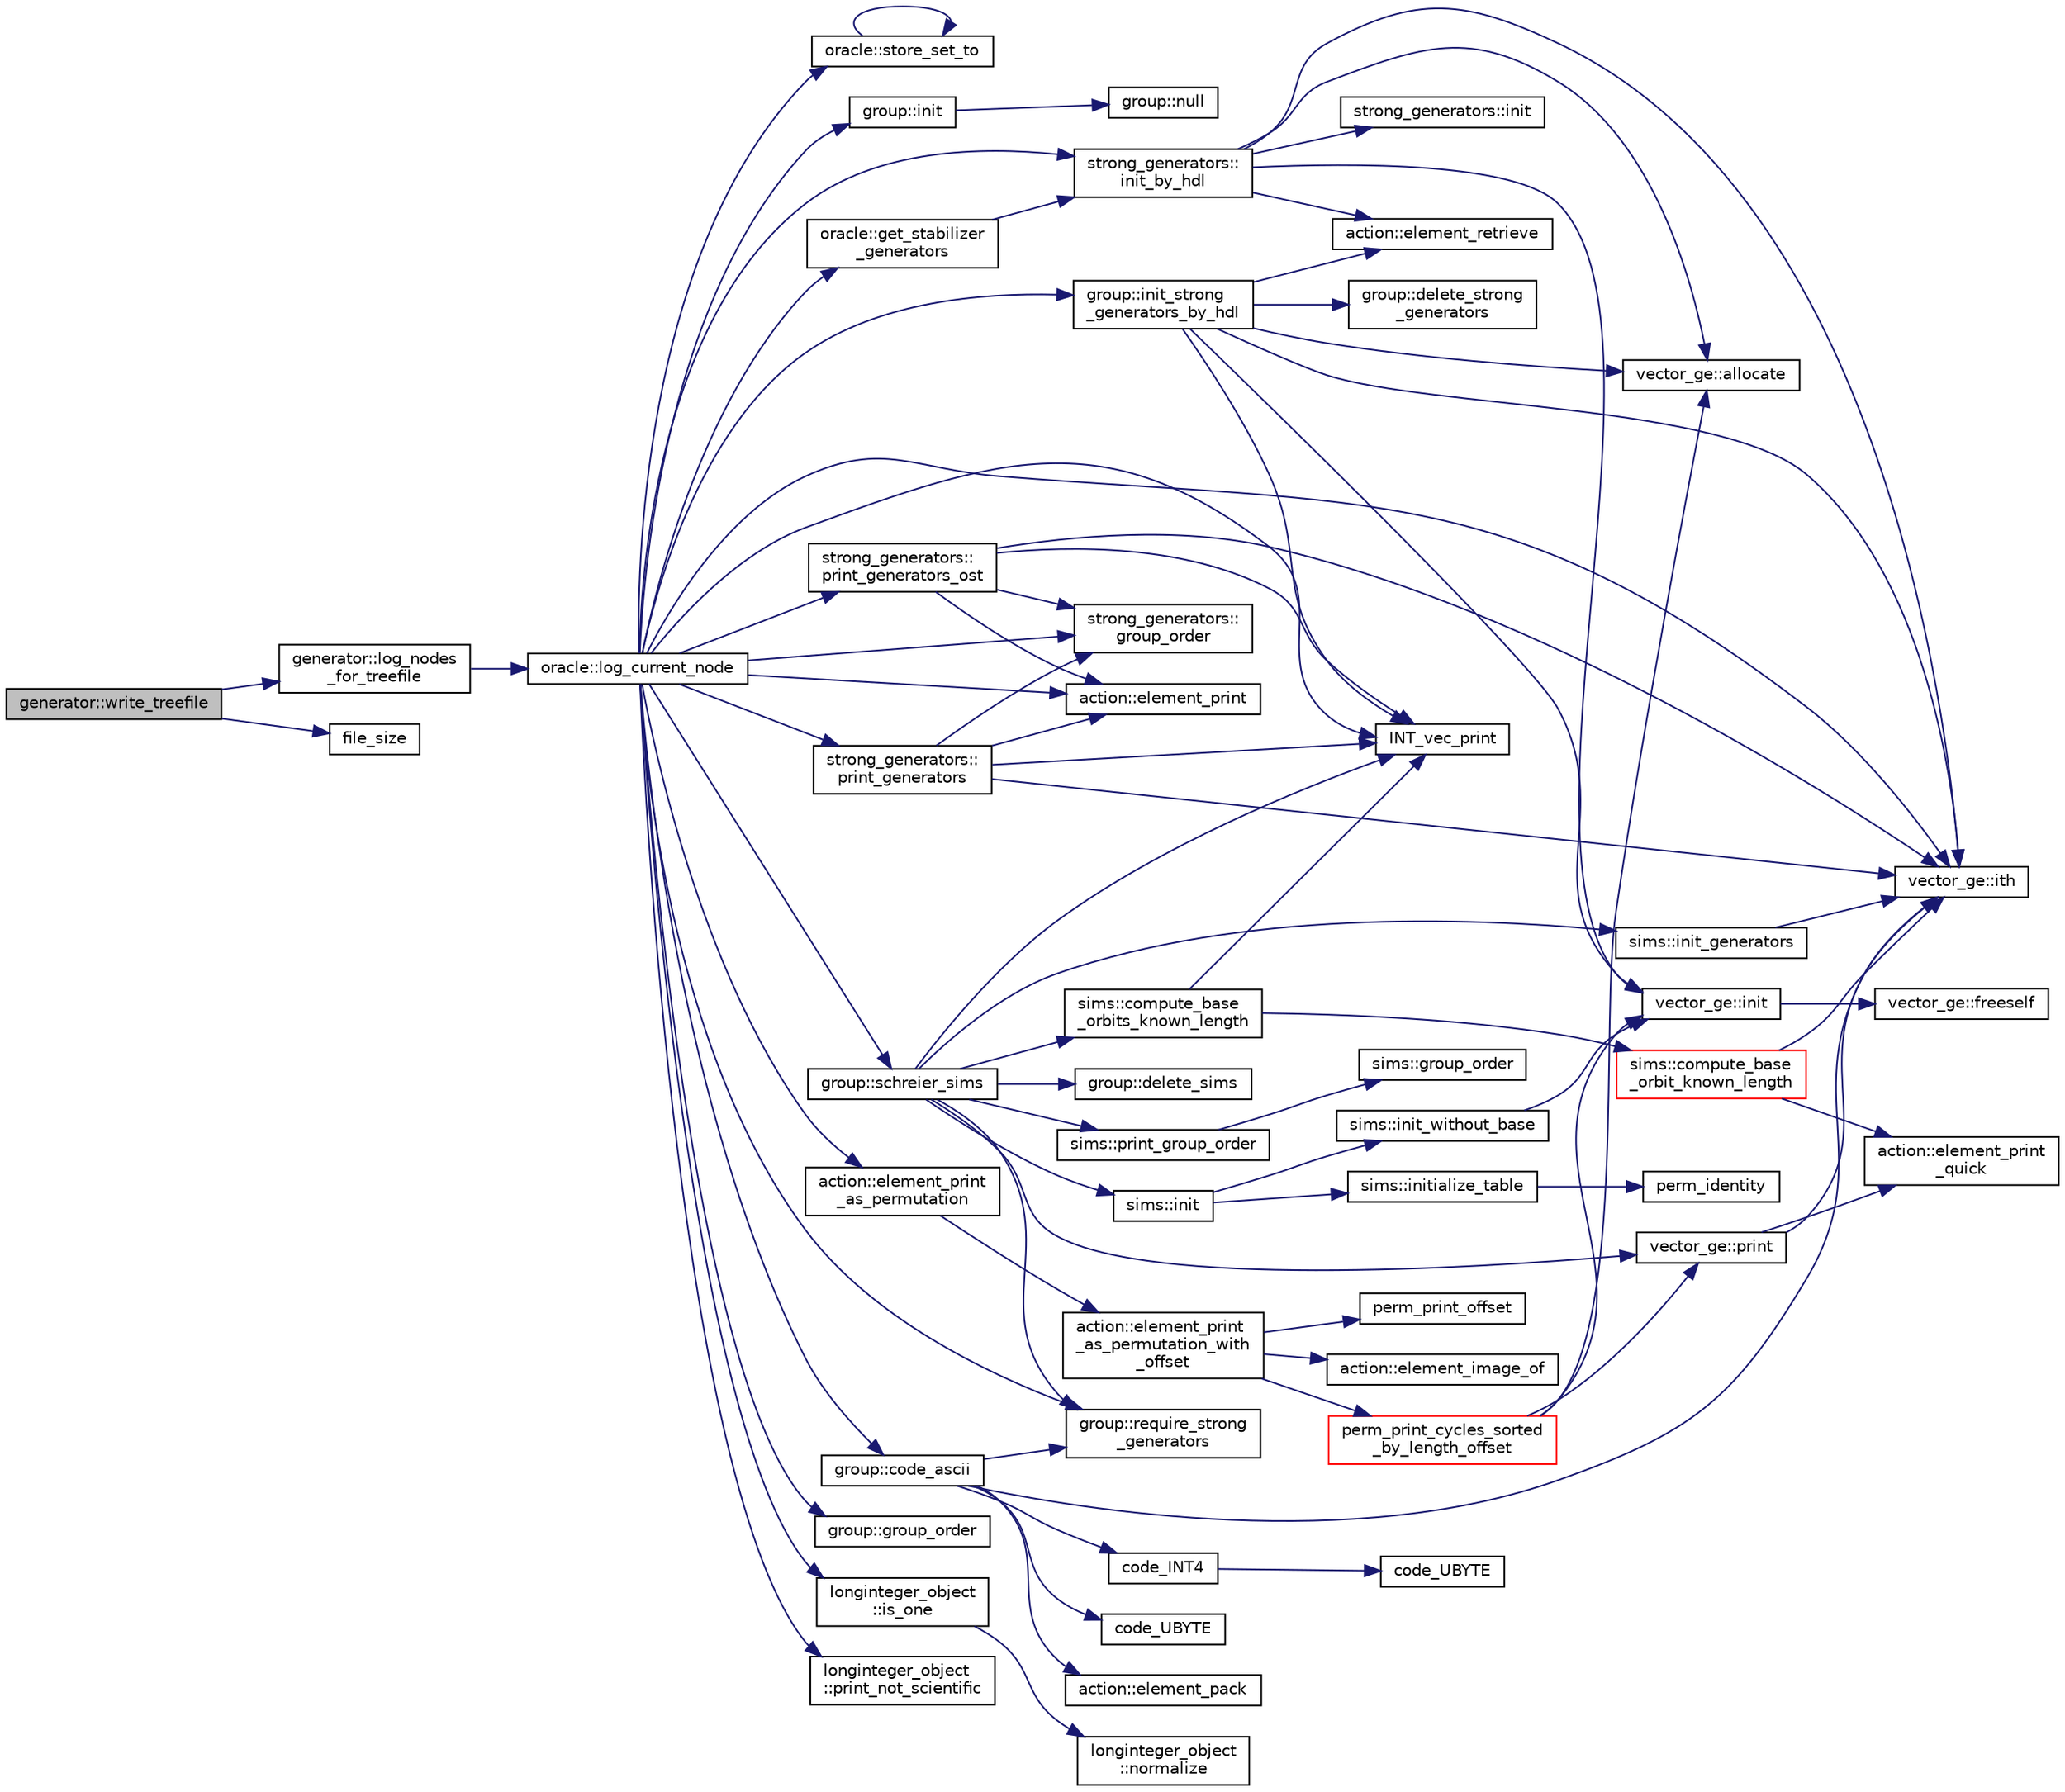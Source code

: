 digraph "generator::write_treefile"
{
  edge [fontname="Helvetica",fontsize="10",labelfontname="Helvetica",labelfontsize="10"];
  node [fontname="Helvetica",fontsize="10",shape=record];
  rankdir="LR";
  Node23432 [label="generator::write_treefile",height=0.2,width=0.4,color="black", fillcolor="grey75", style="filled", fontcolor="black"];
  Node23432 -> Node23433 [color="midnightblue",fontsize="10",style="solid",fontname="Helvetica"];
  Node23433 [label="generator::log_nodes\l_for_treefile",height=0.2,width=0.4,color="black", fillcolor="white", style="filled",URL="$d7/d73/classgenerator.html#af759fd46cd675616d4816dddf6cdcab6"];
  Node23433 -> Node23434 [color="midnightblue",fontsize="10",style="solid",fontname="Helvetica"];
  Node23434 [label="oracle::log_current_node",height=0.2,width=0.4,color="black", fillcolor="white", style="filled",URL="$d7/da7/classoracle.html#a51f9cd387e52812e9a67f4d9cfcca603"];
  Node23434 -> Node23435 [color="midnightblue",fontsize="10",style="solid",fontname="Helvetica"];
  Node23435 [label="oracle::store_set_to",height=0.2,width=0.4,color="black", fillcolor="white", style="filled",URL="$d7/da7/classoracle.html#a4489d03d342f31d1e64632ce4d0e700d"];
  Node23435 -> Node23435 [color="midnightblue",fontsize="10",style="solid",fontname="Helvetica"];
  Node23434 -> Node23436 [color="midnightblue",fontsize="10",style="solid",fontname="Helvetica"];
  Node23436 [label="group::init",height=0.2,width=0.4,color="black", fillcolor="white", style="filled",URL="$d1/db7/classgroup.html#a9f5de0500658e265332c7f62c0d3962d"];
  Node23436 -> Node23437 [color="midnightblue",fontsize="10",style="solid",fontname="Helvetica"];
  Node23437 [label="group::null",height=0.2,width=0.4,color="black", fillcolor="white", style="filled",URL="$d1/db7/classgroup.html#a25f33ef4c9370d6cefa29b0c49f64a18"];
  Node23434 -> Node23438 [color="midnightblue",fontsize="10",style="solid",fontname="Helvetica"];
  Node23438 [label="group::init_strong\l_generators_by_hdl",height=0.2,width=0.4,color="black", fillcolor="white", style="filled",URL="$d1/db7/classgroup.html#a65100d600cfb0955dae3582a2d6a2532"];
  Node23438 -> Node23439 [color="midnightblue",fontsize="10",style="solid",fontname="Helvetica"];
  Node23439 [label="INT_vec_print",height=0.2,width=0.4,color="black", fillcolor="white", style="filled",URL="$df/dbf/sajeeb_8_c.html#a79a5901af0b47dd0d694109543c027fe"];
  Node23438 -> Node23440 [color="midnightblue",fontsize="10",style="solid",fontname="Helvetica"];
  Node23440 [label="group::delete_strong\l_generators",height=0.2,width=0.4,color="black", fillcolor="white", style="filled",URL="$d1/db7/classgroup.html#a36c96bdf4428fdf236dfabab0f82b898"];
  Node23438 -> Node23441 [color="midnightblue",fontsize="10",style="solid",fontname="Helvetica"];
  Node23441 [label="vector_ge::init",height=0.2,width=0.4,color="black", fillcolor="white", style="filled",URL="$d4/d6e/classvector__ge.html#afe1d6befd1f1501e6be34afbaa9d30a8"];
  Node23441 -> Node23442 [color="midnightblue",fontsize="10",style="solid",fontname="Helvetica"];
  Node23442 [label="vector_ge::freeself",height=0.2,width=0.4,color="black", fillcolor="white", style="filled",URL="$d4/d6e/classvector__ge.html#aa002e4b715cc73a9b8b367d29700b452"];
  Node23438 -> Node23443 [color="midnightblue",fontsize="10",style="solid",fontname="Helvetica"];
  Node23443 [label="vector_ge::allocate",height=0.2,width=0.4,color="black", fillcolor="white", style="filled",URL="$d4/d6e/classvector__ge.html#a35b062a9201b30f0a87bf87702d243ae"];
  Node23438 -> Node23444 [color="midnightblue",fontsize="10",style="solid",fontname="Helvetica"];
  Node23444 [label="action::element_retrieve",height=0.2,width=0.4,color="black", fillcolor="white", style="filled",URL="$d2/d86/classaction.html#ad28f6f8810ffbad64c1490f78e51e2b1"];
  Node23438 -> Node23445 [color="midnightblue",fontsize="10",style="solid",fontname="Helvetica"];
  Node23445 [label="vector_ge::ith",height=0.2,width=0.4,color="black", fillcolor="white", style="filled",URL="$d4/d6e/classvector__ge.html#a1ff002e8b746a9beb119d57dcd4a15ff"];
  Node23434 -> Node23446 [color="midnightblue",fontsize="10",style="solid",fontname="Helvetica"];
  Node23446 [label="strong_generators::\linit_by_hdl",height=0.2,width=0.4,color="black", fillcolor="white", style="filled",URL="$dc/d09/classstrong__generators.html#abe6e1f35365f6d69d230bf0869c32596"];
  Node23446 -> Node23447 [color="midnightblue",fontsize="10",style="solid",fontname="Helvetica"];
  Node23447 [label="strong_generators::init",height=0.2,width=0.4,color="black", fillcolor="white", style="filled",URL="$dc/d09/classstrong__generators.html#ab7d37035d3b2ea516c4e989715f91ad5"];
  Node23446 -> Node23441 [color="midnightblue",fontsize="10",style="solid",fontname="Helvetica"];
  Node23446 -> Node23443 [color="midnightblue",fontsize="10",style="solid",fontname="Helvetica"];
  Node23446 -> Node23444 [color="midnightblue",fontsize="10",style="solid",fontname="Helvetica"];
  Node23446 -> Node23445 [color="midnightblue",fontsize="10",style="solid",fontname="Helvetica"];
  Node23434 -> Node23448 [color="midnightblue",fontsize="10",style="solid",fontname="Helvetica"];
  Node23448 [label="strong_generators::\lprint_generators",height=0.2,width=0.4,color="black", fillcolor="white", style="filled",URL="$dc/d09/classstrong__generators.html#adccd259b435afd96d89cd664daa6c897"];
  Node23448 -> Node23449 [color="midnightblue",fontsize="10",style="solid",fontname="Helvetica"];
  Node23449 [label="strong_generators::\lgroup_order",height=0.2,width=0.4,color="black", fillcolor="white", style="filled",URL="$dc/d09/classstrong__generators.html#a91f453c2bfd6502b96f4b4eed16beb20"];
  Node23448 -> Node23439 [color="midnightblue",fontsize="10",style="solid",fontname="Helvetica"];
  Node23448 -> Node23450 [color="midnightblue",fontsize="10",style="solid",fontname="Helvetica"];
  Node23450 [label="action::element_print",height=0.2,width=0.4,color="black", fillcolor="white", style="filled",URL="$d2/d86/classaction.html#ae38c3ef3c1125213733d63c6fc3c40cd"];
  Node23448 -> Node23445 [color="midnightblue",fontsize="10",style="solid",fontname="Helvetica"];
  Node23434 -> Node23439 [color="midnightblue",fontsize="10",style="solid",fontname="Helvetica"];
  Node23434 -> Node23451 [color="midnightblue",fontsize="10",style="solid",fontname="Helvetica"];
  Node23451 [label="group::schreier_sims",height=0.2,width=0.4,color="black", fillcolor="white", style="filled",URL="$d1/db7/classgroup.html#a224ed784f302897ca0c0e578446afa08"];
  Node23451 -> Node23452 [color="midnightblue",fontsize="10",style="solid",fontname="Helvetica"];
  Node23452 [label="group::require_strong\l_generators",height=0.2,width=0.4,color="black", fillcolor="white", style="filled",URL="$d1/db7/classgroup.html#adfc3de74ab859ba6dba668b50efaf392"];
  Node23451 -> Node23453 [color="midnightblue",fontsize="10",style="solid",fontname="Helvetica"];
  Node23453 [label="group::delete_sims",height=0.2,width=0.4,color="black", fillcolor="white", style="filled",URL="$d1/db7/classgroup.html#accebe64da3d51160a974fad069a90eac"];
  Node23451 -> Node23454 [color="midnightblue",fontsize="10",style="solid",fontname="Helvetica"];
  Node23454 [label="sims::init",height=0.2,width=0.4,color="black", fillcolor="white", style="filled",URL="$d9/df3/classsims.html#a02eb61ed14f75cfe4dc0770142c1bff0"];
  Node23454 -> Node23455 [color="midnightblue",fontsize="10",style="solid",fontname="Helvetica"];
  Node23455 [label="sims::init_without_base",height=0.2,width=0.4,color="black", fillcolor="white", style="filled",URL="$d9/df3/classsims.html#a1010f2dc330b7c5ae10128c0b7dcbefd"];
  Node23455 -> Node23441 [color="midnightblue",fontsize="10",style="solid",fontname="Helvetica"];
  Node23454 -> Node23456 [color="midnightblue",fontsize="10",style="solid",fontname="Helvetica"];
  Node23456 [label="sims::initialize_table",height=0.2,width=0.4,color="black", fillcolor="white", style="filled",URL="$d9/df3/classsims.html#abe36dd0812bde20447f5aaa8384596a7"];
  Node23456 -> Node23457 [color="midnightblue",fontsize="10",style="solid",fontname="Helvetica"];
  Node23457 [label="perm_identity",height=0.2,width=0.4,color="black", fillcolor="white", style="filled",URL="$d2/d7c/combinatorics_8_c.html#aebc54d3f9c31f253ae53e3eb3b386208"];
  Node23451 -> Node23458 [color="midnightblue",fontsize="10",style="solid",fontname="Helvetica"];
  Node23458 [label="vector_ge::print",height=0.2,width=0.4,color="black", fillcolor="white", style="filled",URL="$d4/d6e/classvector__ge.html#a0d260cce035c20b32d7989c50670aa8a"];
  Node23458 -> Node23459 [color="midnightblue",fontsize="10",style="solid",fontname="Helvetica"];
  Node23459 [label="action::element_print\l_quick",height=0.2,width=0.4,color="black", fillcolor="white", style="filled",URL="$d2/d86/classaction.html#a4844680cf6750396f76494a28655265b"];
  Node23458 -> Node23445 [color="midnightblue",fontsize="10",style="solid",fontname="Helvetica"];
  Node23451 -> Node23460 [color="midnightblue",fontsize="10",style="solid",fontname="Helvetica"];
  Node23460 [label="sims::init_generators",height=0.2,width=0.4,color="black", fillcolor="white", style="filled",URL="$d9/df3/classsims.html#aa2a7908389727bdfa05d034e8d53a818"];
  Node23460 -> Node23445 [color="midnightblue",fontsize="10",style="solid",fontname="Helvetica"];
  Node23451 -> Node23439 [color="midnightblue",fontsize="10",style="solid",fontname="Helvetica"];
  Node23451 -> Node23461 [color="midnightblue",fontsize="10",style="solid",fontname="Helvetica"];
  Node23461 [label="sims::compute_base\l_orbits_known_length",height=0.2,width=0.4,color="black", fillcolor="white", style="filled",URL="$d9/df3/classsims.html#a7f6b55695e29ce46f965ac4c87c31a06"];
  Node23461 -> Node23439 [color="midnightblue",fontsize="10",style="solid",fontname="Helvetica"];
  Node23461 -> Node23462 [color="midnightblue",fontsize="10",style="solid",fontname="Helvetica"];
  Node23462 [label="sims::compute_base\l_orbit_known_length",height=0.2,width=0.4,color="red", fillcolor="white", style="filled",URL="$d9/df3/classsims.html#af93aba6d77ea121ff5e1dec9fefa0002"];
  Node23462 -> Node23459 [color="midnightblue",fontsize="10",style="solid",fontname="Helvetica"];
  Node23462 -> Node23445 [color="midnightblue",fontsize="10",style="solid",fontname="Helvetica"];
  Node23451 -> Node23466 [color="midnightblue",fontsize="10",style="solid",fontname="Helvetica"];
  Node23466 [label="sims::print_group_order",height=0.2,width=0.4,color="black", fillcolor="white", style="filled",URL="$d9/df3/classsims.html#a2fc3bfc40a993e0a6902374465304c0c"];
  Node23466 -> Node23467 [color="midnightblue",fontsize="10",style="solid",fontname="Helvetica"];
  Node23467 [label="sims::group_order",height=0.2,width=0.4,color="black", fillcolor="white", style="filled",URL="$d9/df3/classsims.html#aa442445175656570fa35febbe790efad"];
  Node23434 -> Node23468 [color="midnightblue",fontsize="10",style="solid",fontname="Helvetica"];
  Node23468 [label="group::group_order",height=0.2,width=0.4,color="black", fillcolor="white", style="filled",URL="$d1/db7/classgroup.html#a2d70bcf6a1495e7fb8e16ba7dfadb725"];
  Node23434 -> Node23469 [color="midnightblue",fontsize="10",style="solid",fontname="Helvetica"];
  Node23469 [label="longinteger_object\l::is_one",height=0.2,width=0.4,color="black", fillcolor="white", style="filled",URL="$dd/d7e/classlonginteger__object.html#adeab597c8bb66f36eb085f046d1df656"];
  Node23469 -> Node23470 [color="midnightblue",fontsize="10",style="solid",fontname="Helvetica"];
  Node23470 [label="longinteger_object\l::normalize",height=0.2,width=0.4,color="black", fillcolor="white", style="filled",URL="$dd/d7e/classlonginteger__object.html#ae27040d862a5624e98fc9582daa889ee"];
  Node23434 -> Node23471 [color="midnightblue",fontsize="10",style="solid",fontname="Helvetica"];
  Node23471 [label="longinteger_object\l::print_not_scientific",height=0.2,width=0.4,color="black", fillcolor="white", style="filled",URL="$dd/d7e/classlonginteger__object.html#ab80ea5c103cf97de662da3f1c79b2dd4"];
  Node23434 -> Node23472 [color="midnightblue",fontsize="10",style="solid",fontname="Helvetica"];
  Node23472 [label="group::code_ascii",height=0.2,width=0.4,color="black", fillcolor="white", style="filled",URL="$d1/db7/classgroup.html#abb93ebcd087d3f1146f32c2b5203f913"];
  Node23472 -> Node23452 [color="midnightblue",fontsize="10",style="solid",fontname="Helvetica"];
  Node23472 -> Node23473 [color="midnightblue",fontsize="10",style="solid",fontname="Helvetica"];
  Node23473 [label="code_INT4",height=0.2,width=0.4,color="black", fillcolor="white", style="filled",URL="$d5/db4/io__and__os_8h.html#a77bf7a59ce7634a3328237f863fd1251"];
  Node23473 -> Node23474 [color="midnightblue",fontsize="10",style="solid",fontname="Helvetica"];
  Node23474 [label="code_UBYTE",height=0.2,width=0.4,color="black", fillcolor="white", style="filled",URL="$d4/d74/util_8_c.html#ab19ac74b5d294f8f631cf9280c38dfd6"];
  Node23472 -> Node23475 [color="midnightblue",fontsize="10",style="solid",fontname="Helvetica"];
  Node23475 [label="action::element_pack",height=0.2,width=0.4,color="black", fillcolor="white", style="filled",URL="$d2/d86/classaction.html#a48a10a87c09b4b37c36eac1180884140"];
  Node23472 -> Node23445 [color="midnightblue",fontsize="10",style="solid",fontname="Helvetica"];
  Node23472 -> Node23476 [color="midnightblue",fontsize="10",style="solid",fontname="Helvetica"];
  Node23476 [label="code_UBYTE",height=0.2,width=0.4,color="black", fillcolor="white", style="filled",URL="$d5/db4/io__and__os_8h.html#ab19ac74b5d294f8f631cf9280c38dfd6"];
  Node23434 -> Node23477 [color="midnightblue",fontsize="10",style="solid",fontname="Helvetica"];
  Node23477 [label="oracle::get_stabilizer\l_generators",height=0.2,width=0.4,color="black", fillcolor="white", style="filled",URL="$d7/da7/classoracle.html#a55d6b99a05f74278f7cb0e9d9761da24"];
  Node23477 -> Node23446 [color="midnightblue",fontsize="10",style="solid",fontname="Helvetica"];
  Node23434 -> Node23449 [color="midnightblue",fontsize="10",style="solid",fontname="Helvetica"];
  Node23434 -> Node23478 [color="midnightblue",fontsize="10",style="solid",fontname="Helvetica"];
  Node23478 [label="strong_generators::\lprint_generators_ost",height=0.2,width=0.4,color="black", fillcolor="white", style="filled",URL="$dc/d09/classstrong__generators.html#a7d93ea4f786018272e813207f3c124b4"];
  Node23478 -> Node23449 [color="midnightblue",fontsize="10",style="solid",fontname="Helvetica"];
  Node23478 -> Node23439 [color="midnightblue",fontsize="10",style="solid",fontname="Helvetica"];
  Node23478 -> Node23450 [color="midnightblue",fontsize="10",style="solid",fontname="Helvetica"];
  Node23478 -> Node23445 [color="midnightblue",fontsize="10",style="solid",fontname="Helvetica"];
  Node23434 -> Node23452 [color="midnightblue",fontsize="10",style="solid",fontname="Helvetica"];
  Node23434 -> Node23450 [color="midnightblue",fontsize="10",style="solid",fontname="Helvetica"];
  Node23434 -> Node23445 [color="midnightblue",fontsize="10",style="solid",fontname="Helvetica"];
  Node23434 -> Node23479 [color="midnightblue",fontsize="10",style="solid",fontname="Helvetica"];
  Node23479 [label="action::element_print\l_as_permutation",height=0.2,width=0.4,color="black", fillcolor="white", style="filled",URL="$d2/d86/classaction.html#a2975618a8203187b688a67c947150bb8"];
  Node23479 -> Node23480 [color="midnightblue",fontsize="10",style="solid",fontname="Helvetica"];
  Node23480 [label="action::element_print\l_as_permutation_with\l_offset",height=0.2,width=0.4,color="black", fillcolor="white", style="filled",URL="$d2/d86/classaction.html#addd61d869434abaad431124a6d858396"];
  Node23480 -> Node23465 [color="midnightblue",fontsize="10",style="solid",fontname="Helvetica"];
  Node23465 [label="action::element_image_of",height=0.2,width=0.4,color="black", fillcolor="white", style="filled",URL="$d2/d86/classaction.html#ae09559d4537a048fc860f8a74a31393d"];
  Node23480 -> Node23481 [color="midnightblue",fontsize="10",style="solid",fontname="Helvetica"];
  Node23481 [label="perm_print_offset",height=0.2,width=0.4,color="black", fillcolor="white", style="filled",URL="$d2/d7c/combinatorics_8_c.html#ab87deef2ba9e4d2ce386a19eeaffecf3"];
  Node23480 -> Node23482 [color="midnightblue",fontsize="10",style="solid",fontname="Helvetica"];
  Node23482 [label="perm_print_cycles_sorted\l_by_length_offset",height=0.2,width=0.4,color="red", fillcolor="white", style="filled",URL="$d5/d90/action__global_8_c.html#a9d1f2e34879c04dbc45d08984a8066e3"];
  Node23482 -> Node23441 [color="midnightblue",fontsize="10",style="solid",fontname="Helvetica"];
  Node23482 -> Node23443 [color="midnightblue",fontsize="10",style="solid",fontname="Helvetica"];
  Node23482 -> Node23458 [color="midnightblue",fontsize="10",style="solid",fontname="Helvetica"];
  Node23432 -> Node23485 [color="midnightblue",fontsize="10",style="solid",fontname="Helvetica"];
  Node23485 [label="file_size",height=0.2,width=0.4,color="black", fillcolor="white", style="filled",URL="$df/dbf/sajeeb_8_c.html#a5c37cf5785204b6e9adf647dc14d0e50"];
}
